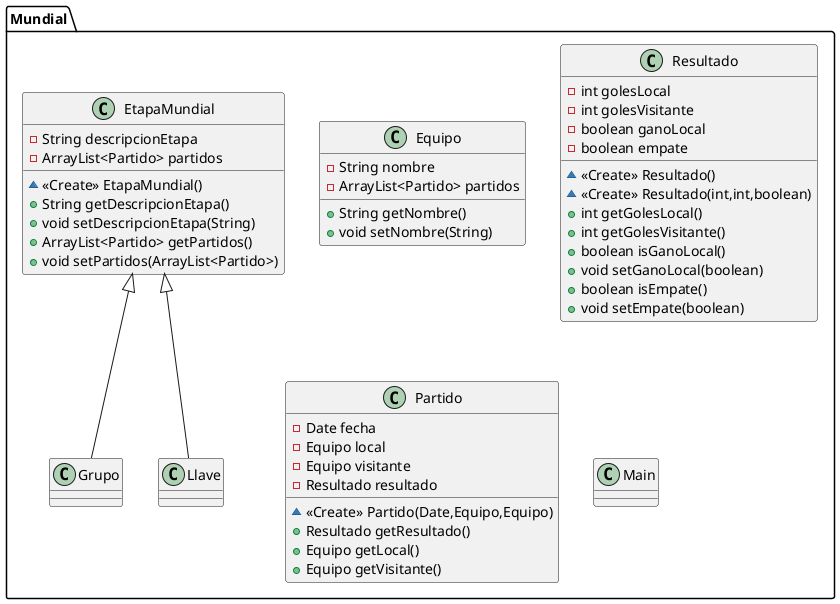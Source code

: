 @startuml
class Mundial.Equipo {
- String nombre
- ArrayList<Partido> partidos
+ String getNombre()
+ void setNombre(String)
}
class Mundial.Grupo {
}
class Mundial.Resultado {
- int golesLocal
- int golesVisitante
- boolean ganoLocal
- boolean empate
~ <<Create>> Resultado()
~ <<Create>> Resultado(int,int,boolean)
+ int getGolesLocal()
+ int getGolesVisitante()
+ boolean isGanoLocal()
+ void setGanoLocal(boolean)
+ boolean isEmpate()
+ void setEmpate(boolean)
}
class Mundial.Partido {
- Date fecha
- Equipo local
- Equipo visitante
- Resultado resultado
~ <<Create>> Partido(Date,Equipo,Equipo)
+ Resultado getResultado()
+ Equipo getLocal()
+ Equipo getVisitante()
}
class Mundial.Main {
}
class Mundial.Llave {
}
class Mundial.EtapaMundial {
- String descripcionEtapa
- ArrayList<Partido> partidos
~ <<Create>> EtapaMundial()
+ String getDescripcionEtapa()
+ void setDescripcionEtapa(String)
+ ArrayList<Partido> getPartidos()
+ void setPartidos(ArrayList<Partido>)
}


Mundial.EtapaMundial <|-- Mundial.Grupo
Mundial.EtapaMundial <|-- Mundial.Llave
@enduml